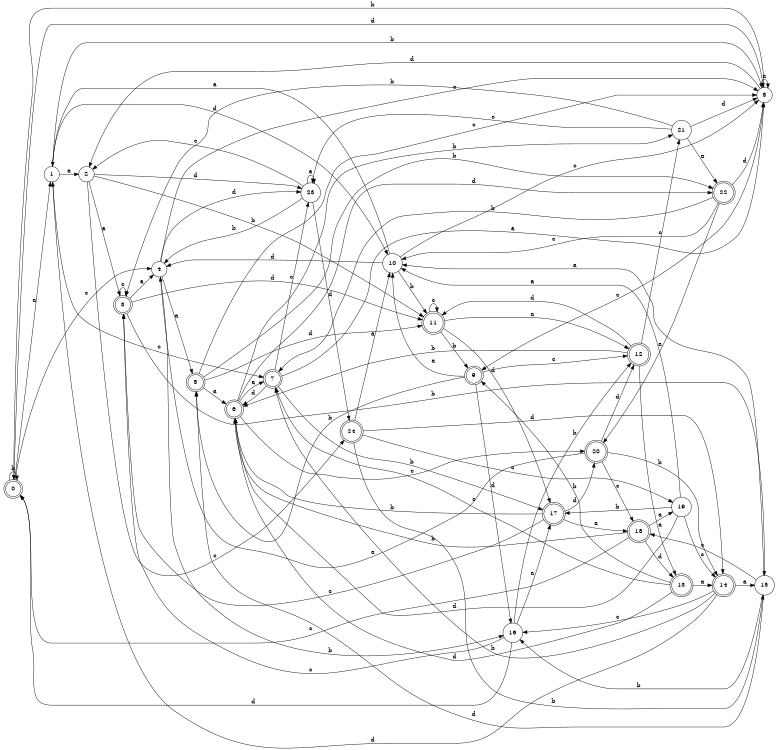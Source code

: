 digraph n20_3 {
__start0 [label="" shape="none"];

rankdir=LR;
size="8,5";

s0 [style="rounded,filled", color="black", fillcolor="white" shape="doublecircle", label="0"];
s1 [style="filled", color="black", fillcolor="white" shape="circle", label="1"];
s2 [style="filled", color="black", fillcolor="white" shape="circle", label="2"];
s3 [style="rounded,filled", color="black", fillcolor="white" shape="doublecircle", label="3"];
s4 [style="filled", color="black", fillcolor="white" shape="circle", label="4"];
s5 [style="rounded,filled", color="black", fillcolor="white" shape="doublecircle", label="5"];
s6 [style="rounded,filled", color="black", fillcolor="white" shape="doublecircle", label="6"];
s7 [style="rounded,filled", color="black", fillcolor="white" shape="doublecircle", label="7"];
s8 [style="filled", color="black", fillcolor="white" shape="circle", label="8"];
s9 [style="rounded,filled", color="black", fillcolor="white" shape="doublecircle", label="9"];
s10 [style="filled", color="black", fillcolor="white" shape="circle", label="10"];
s11 [style="rounded,filled", color="black", fillcolor="white" shape="doublecircle", label="11"];
s12 [style="rounded,filled", color="black", fillcolor="white" shape="doublecircle", label="12"];
s13 [style="rounded,filled", color="black", fillcolor="white" shape="doublecircle", label="13"];
s14 [style="rounded,filled", color="black", fillcolor="white" shape="doublecircle", label="14"];
s15 [style="filled", color="black", fillcolor="white" shape="circle", label="15"];
s16 [style="filled", color="black", fillcolor="white" shape="circle", label="16"];
s17 [style="rounded,filled", color="black", fillcolor="white" shape="doublecircle", label="17"];
s18 [style="rounded,filled", color="black", fillcolor="white" shape="doublecircle", label="18"];
s19 [style="filled", color="black", fillcolor="white" shape="circle", label="19"];
s20 [style="rounded,filled", color="black", fillcolor="white" shape="doublecircle", label="20"];
s21 [style="filled", color="black", fillcolor="white" shape="circle", label="21"];
s22 [style="rounded,filled", color="black", fillcolor="white" shape="doublecircle", label="22"];
s23 [style="filled", color="black", fillcolor="white" shape="circle", label="23"];
s24 [style="rounded,filled", color="black", fillcolor="white" shape="doublecircle", label="24"];
s0 -> s1 [label="a"];
s0 -> s0 [label="b"];
s0 -> s4 [label="c"];
s0 -> s8 [label="d"];
s1 -> s2 [label="a"];
s1 -> s8 [label="b"];
s1 -> s7 [label="c"];
s1 -> s10 [label="d"];
s2 -> s3 [label="a"];
s2 -> s11 [label="b"];
s2 -> s24 [label="c"];
s2 -> s23 [label="d"];
s3 -> s4 [label="a"];
s3 -> s15 [label="b"];
s3 -> s3 [label="c"];
s3 -> s11 [label="d"];
s4 -> s5 [label="a"];
s4 -> s16 [label="b"];
s4 -> s8 [label="c"];
s4 -> s23 [label="d"];
s5 -> s6 [label="a"];
s5 -> s22 [label="b"];
s5 -> s8 [label="c"];
s5 -> s11 [label="d"];
s6 -> s7 [label="a"];
s6 -> s21 [label="b"];
s6 -> s20 [label="c"];
s6 -> s22 [label="d"];
s7 -> s8 [label="a"];
s7 -> s17 [label="b"];
s7 -> s23 [label="c"];
s7 -> s6 [label="d"];
s8 -> s8 [label="a"];
s8 -> s0 [label="b"];
s8 -> s9 [label="c"];
s8 -> s2 [label="d"];
s9 -> s10 [label="a"];
s9 -> s5 [label="b"];
s9 -> s12 [label="c"];
s9 -> s16 [label="d"];
s10 -> s1 [label="a"];
s10 -> s11 [label="b"];
s10 -> s8 [label="c"];
s10 -> s4 [label="d"];
s11 -> s12 [label="a"];
s11 -> s9 [label="b"];
s11 -> s11 [label="c"];
s11 -> s17 [label="d"];
s12 -> s13 [label="a"];
s12 -> s6 [label="b"];
s12 -> s21 [label="c"];
s12 -> s11 [label="d"];
s13 -> s14 [label="a"];
s13 -> s9 [label="b"];
s13 -> s7 [label="c"];
s13 -> s6 [label="d"];
s14 -> s15 [label="a"];
s14 -> s7 [label="b"];
s14 -> s16 [label="c"];
s14 -> s1 [label="d"];
s15 -> s10 [label="a"];
s15 -> s16 [label="b"];
s15 -> s18 [label="c"];
s15 -> s5 [label="d"];
s16 -> s17 [label="a"];
s16 -> s12 [label="b"];
s16 -> s3 [label="c"];
s16 -> s0 [label="d"];
s17 -> s18 [label="a"];
s17 -> s6 [label="b"];
s17 -> s3 [label="c"];
s17 -> s20 [label="d"];
s18 -> s19 [label="a"];
s18 -> s6 [label="b"];
s18 -> s0 [label="c"];
s18 -> s13 [label="d"];
s19 -> s10 [label="a"];
s19 -> s17 [label="b"];
s19 -> s14 [label="c"];
s19 -> s6 [label="d"];
s20 -> s4 [label="a"];
s20 -> s14 [label="b"];
s20 -> s18 [label="c"];
s20 -> s12 [label="d"];
s21 -> s22 [label="a"];
s21 -> s3 [label="b"];
s21 -> s23 [label="c"];
s21 -> s8 [label="d"];
s22 -> s20 [label="a"];
s22 -> s7 [label="b"];
s22 -> s10 [label="c"];
s22 -> s8 [label="d"];
s23 -> s23 [label="a"];
s23 -> s4 [label="b"];
s23 -> s2 [label="c"];
s23 -> s24 [label="d"];
s24 -> s10 [label="a"];
s24 -> s15 [label="b"];
s24 -> s19 [label="c"];
s24 -> s14 [label="d"];

}